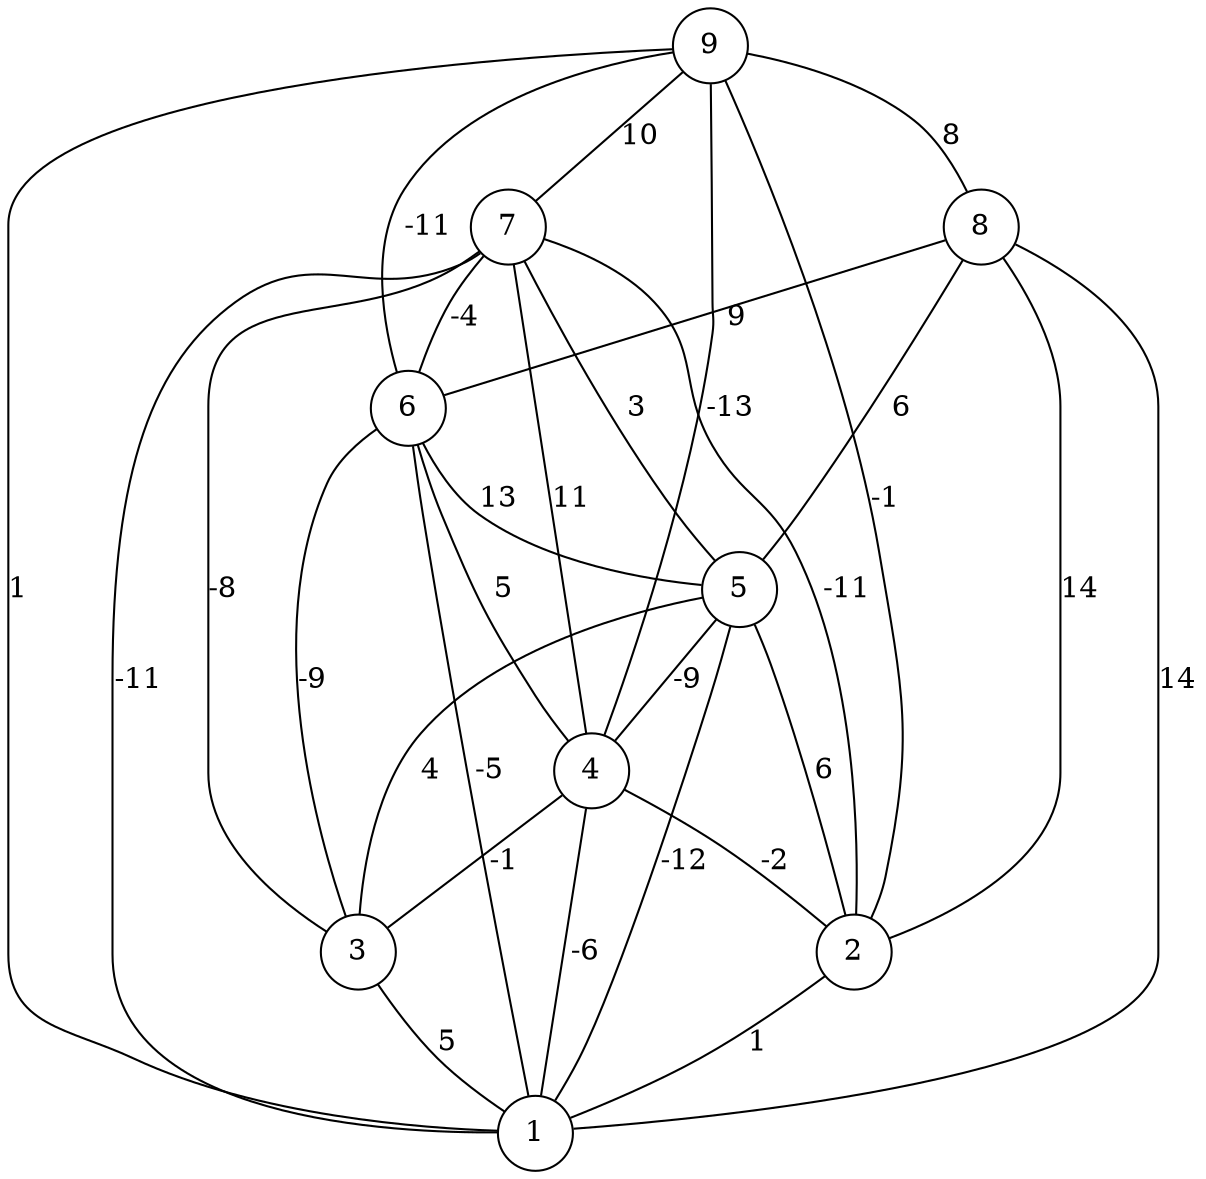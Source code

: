 graph { 
	 fontname="Helvetica,Arial,sans-serif" 
	 node [shape = circle]; 
	 9 -- 1 [label = "1"];
	 9 -- 2 [label = "-1"];
	 9 -- 4 [label = "-13"];
	 9 -- 6 [label = "-11"];
	 9 -- 7 [label = "10"];
	 9 -- 8 [label = "8"];
	 8 -- 1 [label = "14"];
	 8 -- 2 [label = "14"];
	 8 -- 5 [label = "6"];
	 8 -- 6 [label = "9"];
	 7 -- 1 [label = "-11"];
	 7 -- 2 [label = "-11"];
	 7 -- 3 [label = "-8"];
	 7 -- 4 [label = "11"];
	 7 -- 5 [label = "3"];
	 7 -- 6 [label = "-4"];
	 6 -- 1 [label = "-5"];
	 6 -- 3 [label = "-9"];
	 6 -- 4 [label = "5"];
	 6 -- 5 [label = "13"];
	 5 -- 1 [label = "-12"];
	 5 -- 2 [label = "6"];
	 5 -- 3 [label = "4"];
	 5 -- 4 [label = "-9"];
	 4 -- 1 [label = "-6"];
	 4 -- 2 [label = "-2"];
	 4 -- 3 [label = "-1"];
	 3 -- 1 [label = "5"];
	 2 -- 1 [label = "1"];
	 1;
	 2;
	 3;
	 4;
	 5;
	 6;
	 7;
	 8;
	 9;
}
